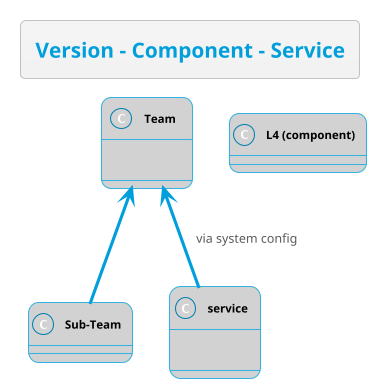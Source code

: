 @startuml
!theme bluegray
skinparam FooterFontColor black
skinparam DatabaseFontColor #007faf
skinparam ClassFontColor black
skinparam ClassBackgroundColor #d2d2d2


title Version - Component - Service

class "<b>Team" as team {
    L3 in CMDB
}

class "<b>Sub-Team" as subTeam {
    
}

class "<b>L4 (component)" as L4 {
    
}
class "<b>service" as service {
    subTeamID
}

' class "<b>[NEW Entity] ReadinessCheckOperation" as ReadinessOps {
'     new DB TBC: shopee_deployplatform_db.readiness_check_operations_tab

'     Attributes:
'     - readiness_check_id
'     - deployment_request_id
'     - display_name
'     - default_pics
'     - toggle_timestamp
'     - toggle_author
'     ---
'     <b> NEW Function Requirements:
'     - GET ReadinessCheckOps
'     - Update ReadinessCheckOps
'     - Delete ReadinessCheckOps
' }

' class "<b> Service" as Service {
'     Attributes:
'     - CMDB ID
'     ---
'     <b> NEW Function Requirements:
'     - GET ReadinessCheckOperations
' }

' class "<b>[NEW Entity] Readiness Config" as ReadinessConfig {
'     ---
'     Attributes:
'     - active
' }

' version -right-> team
' version -right-> subTeam
' CR -up-> version
' JIRA -up-> CR
' component -up-> CR
' CR -right-> component
' component -up-> team
' subTeam -up-> CR
' CR -up-> subTeam
subTeam -up-> team
' RC -up-> JIRA
' service -left-> RC

' MR -right-> Repo
' Repo -up-> team
' MR -left-> JIRA
' service .up.> Repo : actual\nRelationship


' DS "1" *-- "0..*" DR 
' DR "1" *-- "0..*" ReadinessOps
' ReadinessOps "0..*" -up-* "1" Readiness
' Service "1" -left- "1" ReadinessConfig
' ReadinessConfig "1" -- "1" Readiness
' Service "1" --> "0..*" DR

' service .up.> team : for future ref
service -up-> team : via system config

@enduml
